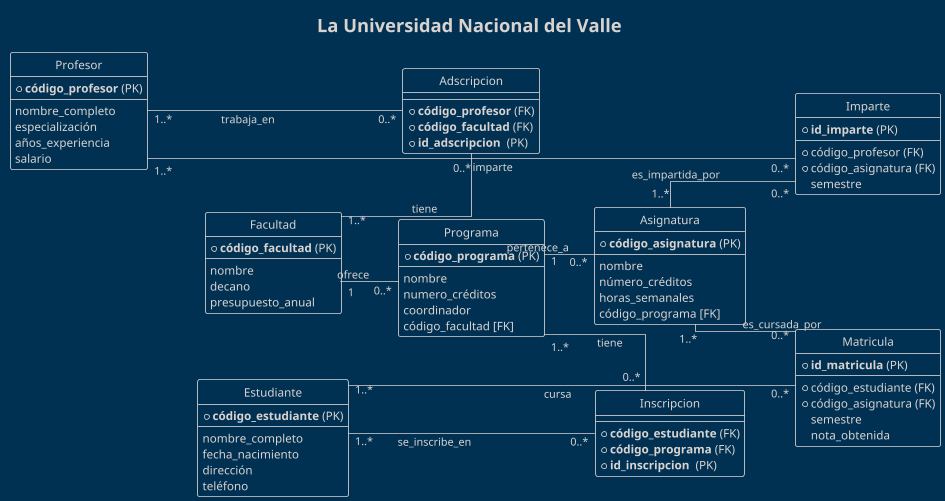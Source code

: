@startuml Universidad
title La Universidad Nacional del Valle
!theme blueprint
skinparam dpi 80
skinparam linetype ortho
skinparam ranksep 60
skinparam nodesep 80
left to right direction
hide circle

' --- Entidades Principales ---
entity "Facultad" as Facultad {
  + **código_facultad** (PK)
  --
  nombre
  decano
  presupuesto_anual
}

entity "Programa" as Programa {
  + **código_programa** (PK)
  --
  nombre
  numero_créditos
  coordinador
  código_facultad [FK]
}

entity "Asignatura" as Asignatura {
  + **código_asignatura** (PK)
  --
  nombre
  número_créditos
  horas_semanales
  código_programa [FK]
}

entity "Profesor" as Profesor {
  + **código_profesor** (PK)
  --
  nombre_completo
  especialización
  años_experiencia
  salario
}

entity "Estudiante" as Estudiante {
  + **código_estudiante** (PK)
  --
  nombre_completo
  fecha_nacimiento
  dirección
  teléfono
}

' --- Entidades Asociativas (Relaciones N:M) ---

' N:M entre Profesor y Facultad
entity "Adscripcion" as Adscripcion {
  + **código_profesor** (FK)
  + **código_facultad** (FK)
  + **id_adscripcion**  (PK)
}

' N:M entre Estudiante y Programa
entity "Inscripcion" as Inscripcion {
  + **código_estudiante** (FK)
  + **código_programa** (FK)
  + **id_inscripcion**  (PK)
}

' N:M entre Profesor y Asignatura
entity "Imparte" as Imparte {
  + **id_imparte** (PK)
  --
  + código_profesor (FK)
  + código_asignatura (FK)
  semestre
}

' N:M entre Estudiante y Asignatura
entity "Matricula" as Matricula {
  + **id_matricula** (PK)
  --
  + código_estudiante (FK)
  + código_asignatura (FK)
  semestre
  nota_obtenida
}


' --- Relaciones 1:N ---
Facultad "1" -- "0..*" Programa : ofrece
Asignatura "0..*" -- "1" Programa : pertenece_a

' --- Conexiones a Entidades Asociativas (N:M) ---
Profesor "1..*" -- "0..*" Adscripcion : trabaja_en
Facultad "1..*" -- "0..*" Adscripcion : tiene

Estudiante "1..*" -- "0..*" Inscripcion : se_inscribe_en
Programa "1..*" -- "0..*" Inscripcion : tiene

Profesor "1..*" -- "0..*" Imparte : imparte
Asignatura "1..*" -- "0..*" Imparte : es_impartida_por

Estudiante "1..*" -- "0..*" Matricula : cursa
Asignatura "1..*" -- "0..*" Matricula : es_cursada_por
' --- Relaciones Ocultas ---
Facultad -[hidden]-> Programa
Programa -[hidden]-> Asignatura
Profesor -[hidden]-> Facultad
Estudiante -[hidden]-> Programa

@enduml